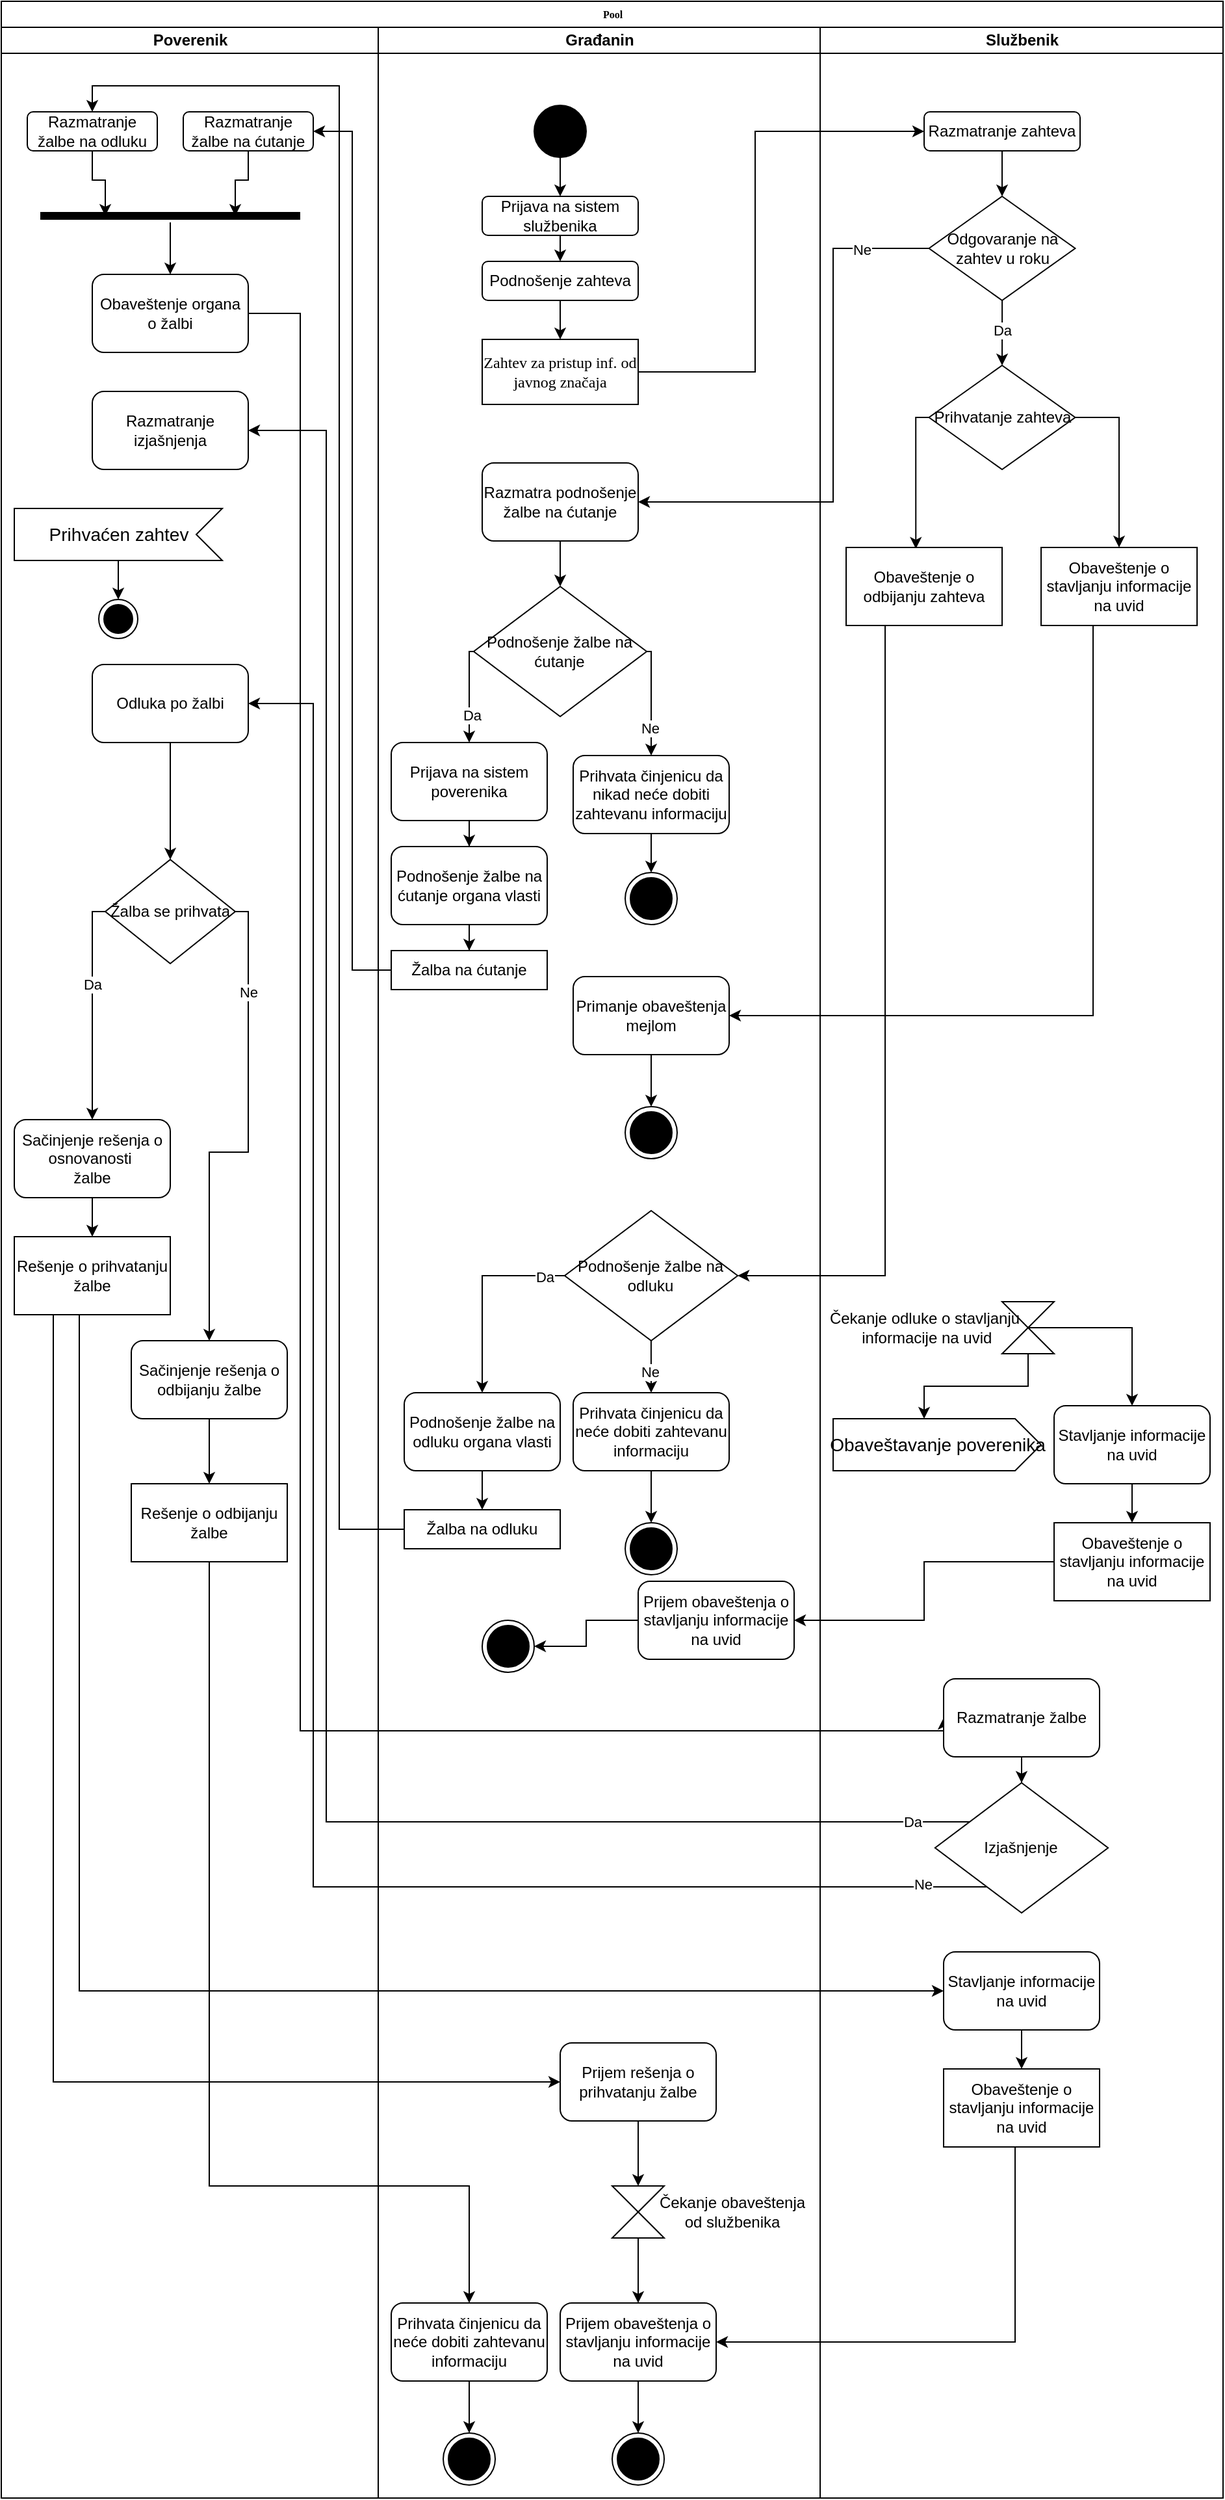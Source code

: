 <mxfile version="14.1.9" type="device"><diagram name="Page-1" id="74e2e168-ea6b-b213-b513-2b3c1d86103e"><mxGraphModel dx="2321" dy="682" grid="1" gridSize="10" guides="1" tooltips="1" connect="1" arrows="1" fold="1" page="1" pageScale="1" pageWidth="1100" pageHeight="850" background="#ffffff" math="0" shadow="0"><root><mxCell id="0"/><mxCell id="1" parent="0"/><mxCell id="77e6c97f196da883-1" value="Pool" style="swimlane;html=1;childLayout=stackLayout;startSize=20;rounded=0;shadow=0;labelBackgroundColor=none;strokeWidth=1;fontFamily=Verdana;fontSize=8;align=center;" parent="1" vertex="1"><mxGeometry x="-420" y="30" width="940" height="1920" as="geometry"/></mxCell><mxCell id="77e6c97f196da883-39" style="edgeStyle=orthogonalEdgeStyle;rounded=1;html=1;labelBackgroundColor=none;startArrow=none;startFill=0;startSize=5;endArrow=classicThin;endFill=1;endSize=5;jettySize=auto;orthogonalLoop=1;strokeWidth=1;fontFamily=Verdana;fontSize=8" parent="77e6c97f196da883-1" target="77e6c97f196da883-23" edge="1"><mxGeometry relative="1" as="geometry"><mxPoint x="600" y="690" as="sourcePoint"/></mxGeometry></mxCell><mxCell id="77e6c97f196da883-40" style="edgeStyle=orthogonalEdgeStyle;rounded=1;html=1;labelBackgroundColor=none;startArrow=none;startFill=0;startSize=5;endArrow=classicThin;endFill=1;endSize=5;jettySize=auto;orthogonalLoop=1;strokeWidth=1;fontFamily=Verdana;fontSize=8" parent="77e6c97f196da883-1" target="77e6c97f196da883-24" edge="1"><mxGeometry relative="1" as="geometry"><mxPoint x="770" y="690" as="sourcePoint"/></mxGeometry></mxCell><mxCell id="107ba76e4e335f99-1" style="edgeStyle=orthogonalEdgeStyle;rounded=1;html=1;labelBackgroundColor=none;startArrow=none;startFill=0;startSize=5;endArrow=classicThin;endFill=1;endSize=5;jettySize=auto;orthogonalLoop=1;strokeWidth=1;fontFamily=Verdana;fontSize=8" parent="77e6c97f196da883-1" target="77e6c97f196da883-18" edge="1"><mxGeometry relative="1" as="geometry"><mxPoint x="610" y="450" as="sourcePoint"/></mxGeometry></mxCell><mxCell id="107ba76e4e335f99-3" style="edgeStyle=orthogonalEdgeStyle;rounded=1;html=1;labelBackgroundColor=none;startArrow=none;startFill=0;startSize=5;endArrow=classicThin;endFill=1;endSize=5;jettySize=auto;orthogonalLoop=1;strokeColor=#000000;strokeWidth=1;fontFamily=Verdana;fontSize=8;fontColor=#000000;" parent="77e6c97f196da883-1" source="77e6c97f196da883-22" edge="1"><mxGeometry relative="1" as="geometry"><mxPoint x="610" y="610" as="targetPoint"/></mxGeometry></mxCell><mxCell id="PIoefmvvw6SAOjZN5eWs-14" style="edgeStyle=orthogonalEdgeStyle;rounded=0;orthogonalLoop=1;jettySize=auto;html=1;entryX=0;entryY=0.5;entryDx=0;entryDy=0;" edge="1" parent="77e6c97f196da883-1" source="PIoefmvvw6SAOjZN5eWs-10" target="PIoefmvvw6SAOjZN5eWs-13"><mxGeometry relative="1" as="geometry"><Array as="points"><mxPoint x="580" y="285"/><mxPoint x="580" y="100"/></Array></mxGeometry></mxCell><mxCell id="PIoefmvvw6SAOjZN5eWs-20" style="edgeStyle=orthogonalEdgeStyle;rounded=0;orthogonalLoop=1;jettySize=auto;html=1;entryX=1;entryY=0.5;entryDx=0;entryDy=0;" edge="1" parent="77e6c97f196da883-1" source="PIoefmvvw6SAOjZN5eWs-15" target="PIoefmvvw6SAOjZN5eWs-18"><mxGeometry relative="1" as="geometry"><Array as="points"><mxPoint x="640" y="190"/><mxPoint x="640" y="385"/></Array></mxGeometry></mxCell><mxCell id="PIoefmvvw6SAOjZN5eWs-21" value="Ne" style="edgeLabel;html=1;align=center;verticalAlign=middle;resizable=0;points=[];" vertex="1" connectable="0" parent="PIoefmvvw6SAOjZN5eWs-20"><mxGeometry x="-0.751" y="1" relative="1" as="geometry"><mxPoint as="offset"/></mxGeometry></mxCell><mxCell id="PIoefmvvw6SAOjZN5eWs-45" style="edgeStyle=orthogonalEdgeStyle;rounded=0;orthogonalLoop=1;jettySize=auto;html=1;entryX=1;entryY=0.5;entryDx=0;entryDy=0;" edge="1" parent="77e6c97f196da883-1" source="PIoefmvvw6SAOjZN5eWs-43" target="PIoefmvvw6SAOjZN5eWs-41"><mxGeometry relative="1" as="geometry"/></mxCell><mxCell id="PIoefmvvw6SAOjZN5eWs-4" value="Poverenik" style="swimlane;html=1;startSize=20;resizeWidth=0;" vertex="1" parent="77e6c97f196da883-1"><mxGeometry y="20" width="290" height="1900" as="geometry"/></mxCell><mxCell id="PIoefmvvw6SAOjZN5eWs-83" style="edgeStyle=orthogonalEdgeStyle;rounded=0;orthogonalLoop=1;jettySize=auto;html=1;entryX=0.75;entryY=0.5;entryDx=0;entryDy=0;entryPerimeter=0;" edge="1" parent="PIoefmvvw6SAOjZN5eWs-4" source="PIoefmvvw6SAOjZN5eWs-41" target="PIoefmvvw6SAOjZN5eWs-81"><mxGeometry relative="1" as="geometry"/></mxCell><mxCell id="PIoefmvvw6SAOjZN5eWs-41" value="Razmatranje žalbe na ćutanje" style="rounded=1;whiteSpace=wrap;html=1;" vertex="1" parent="PIoefmvvw6SAOjZN5eWs-4"><mxGeometry x="140" y="65" width="100" height="30" as="geometry"/></mxCell><mxCell id="PIoefmvvw6SAOjZN5eWs-82" style="edgeStyle=orthogonalEdgeStyle;rounded=0;orthogonalLoop=1;jettySize=auto;html=1;entryX=0.25;entryY=0.5;entryDx=0;entryDy=0;entryPerimeter=0;" edge="1" parent="PIoefmvvw6SAOjZN5eWs-4" source="PIoefmvvw6SAOjZN5eWs-79" target="PIoefmvvw6SAOjZN5eWs-81"><mxGeometry relative="1" as="geometry"/></mxCell><mxCell id="PIoefmvvw6SAOjZN5eWs-79" value="Razmatranje žalbe na odluku" style="rounded=1;whiteSpace=wrap;html=1;" vertex="1" parent="PIoefmvvw6SAOjZN5eWs-4"><mxGeometry x="20" y="65" width="100" height="30" as="geometry"/></mxCell><mxCell id="PIoefmvvw6SAOjZN5eWs-85" style="edgeStyle=orthogonalEdgeStyle;rounded=0;orthogonalLoop=1;jettySize=auto;html=1;entryX=0.5;entryY=0;entryDx=0;entryDy=0;" edge="1" parent="PIoefmvvw6SAOjZN5eWs-4" source="PIoefmvvw6SAOjZN5eWs-81" target="PIoefmvvw6SAOjZN5eWs-84"><mxGeometry relative="1" as="geometry"/></mxCell><mxCell id="PIoefmvvw6SAOjZN5eWs-81" value="" style="shape=line;html=1;strokeWidth=6;rounded=0;fillColor=#FFFFFF;" vertex="1" parent="PIoefmvvw6SAOjZN5eWs-4"><mxGeometry x="30" y="140" width="200" height="10" as="geometry"/></mxCell><mxCell id="PIoefmvvw6SAOjZN5eWs-84" value="Obaveštenje organa o žalbi" style="rounded=1;whiteSpace=wrap;html=1;strokeWidth=1;" vertex="1" parent="PIoefmvvw6SAOjZN5eWs-4"><mxGeometry x="70" y="190" width="120" height="60" as="geometry"/></mxCell><mxCell id="PIoefmvvw6SAOjZN5eWs-229" style="edgeStyle=orthogonalEdgeStyle;rounded=0;orthogonalLoop=1;jettySize=auto;html=1;startArrow=none;startFill=0;endArrow=classic;endFill=1;strokeColor=#000000;strokeWidth=1;" edge="1" parent="PIoefmvvw6SAOjZN5eWs-4" source="PIoefmvvw6SAOjZN5eWs-94" target="PIoefmvvw6SAOjZN5eWs-104"><mxGeometry relative="1" as="geometry"/></mxCell><mxCell id="PIoefmvvw6SAOjZN5eWs-94" value="Odluka po žalbi" style="rounded=1;whiteSpace=wrap;html=1;strokeWidth=1;" vertex="1" parent="PIoefmvvw6SAOjZN5eWs-4"><mxGeometry x="70" y="490" width="120" height="60" as="geometry"/></mxCell><mxCell id="PIoefmvvw6SAOjZN5eWs-100" value="Razmatranje izjašnjenja" style="rounded=1;whiteSpace=wrap;html=1;strokeWidth=1;" vertex="1" parent="PIoefmvvw6SAOjZN5eWs-4"><mxGeometry x="70" y="280" width="120" height="60" as="geometry"/></mxCell><mxCell id="PIoefmvvw6SAOjZN5eWs-107" style="edgeStyle=orthogonalEdgeStyle;rounded=0;orthogonalLoop=1;jettySize=auto;html=1;entryX=0.5;entryY=0;entryDx=0;entryDy=0;" edge="1" parent="PIoefmvvw6SAOjZN5eWs-4" source="PIoefmvvw6SAOjZN5eWs-104" target="PIoefmvvw6SAOjZN5eWs-106"><mxGeometry relative="1" as="geometry"><Array as="points"><mxPoint x="70" y="680"/></Array></mxGeometry></mxCell><mxCell id="PIoefmvvw6SAOjZN5eWs-193" value="Da" style="edgeLabel;html=1;align=center;verticalAlign=middle;resizable=0;points=[];" vertex="1" connectable="0" parent="PIoefmvvw6SAOjZN5eWs-107"><mxGeometry x="-0.231" relative="1" as="geometry"><mxPoint as="offset"/></mxGeometry></mxCell><mxCell id="PIoefmvvw6SAOjZN5eWs-216" style="edgeStyle=orthogonalEdgeStyle;rounded=0;orthogonalLoop=1;jettySize=auto;html=1;entryX=0.5;entryY=0;entryDx=0;entryDy=0;startArrow=none;startFill=0;endArrow=classic;endFill=1;strokeColor=#000000;strokeWidth=1;" edge="1" parent="PIoefmvvw6SAOjZN5eWs-4" source="PIoefmvvw6SAOjZN5eWs-104" target="PIoefmvvw6SAOjZN5eWs-215"><mxGeometry relative="1" as="geometry"><Array as="points"><mxPoint x="190" y="680"/><mxPoint x="190" y="865"/><mxPoint x="160" y="865"/></Array></mxGeometry></mxCell><mxCell id="PIoefmvvw6SAOjZN5eWs-217" value="Ne" style="edgeLabel;html=1;align=center;verticalAlign=middle;resizable=0;points=[];" vertex="1" connectable="0" parent="PIoefmvvw6SAOjZN5eWs-216"><mxGeometry x="-0.609" relative="1" as="geometry"><mxPoint y="-1" as="offset"/></mxGeometry></mxCell><mxCell id="PIoefmvvw6SAOjZN5eWs-104" value="Žalba se prihvata" style="rhombus;whiteSpace=wrap;html=1;strokeWidth=1;" vertex="1" parent="PIoefmvvw6SAOjZN5eWs-4"><mxGeometry x="80" y="640" width="100" height="80" as="geometry"/></mxCell><mxCell id="PIoefmvvw6SAOjZN5eWs-190" style="edgeStyle=orthogonalEdgeStyle;rounded=0;orthogonalLoop=1;jettySize=auto;html=1;" edge="1" parent="PIoefmvvw6SAOjZN5eWs-4" source="PIoefmvvw6SAOjZN5eWs-106" target="PIoefmvvw6SAOjZN5eWs-189"><mxGeometry relative="1" as="geometry"/></mxCell><mxCell id="PIoefmvvw6SAOjZN5eWs-106" value="Sačinjenje rešenja o osnovanosti&amp;nbsp;&lt;br&gt;žalbe" style="rounded=1;whiteSpace=wrap;html=1;strokeWidth=1;" vertex="1" parent="PIoefmvvw6SAOjZN5eWs-4"><mxGeometry x="10" y="840" width="120" height="60" as="geometry"/></mxCell><mxCell id="PIoefmvvw6SAOjZN5eWs-189" value="Rešenje o prihvatanju žalbe" style="rounded=0;whiteSpace=wrap;html=1;strokeWidth=1;" vertex="1" parent="PIoefmvvw6SAOjZN5eWs-4"><mxGeometry x="10" y="930" width="120" height="60" as="geometry"/></mxCell><mxCell id="PIoefmvvw6SAOjZN5eWs-219" style="edgeStyle=orthogonalEdgeStyle;rounded=0;orthogonalLoop=1;jettySize=auto;html=1;entryX=0.5;entryY=0;entryDx=0;entryDy=0;startArrow=none;startFill=0;endArrow=classic;endFill=1;strokeColor=#000000;strokeWidth=1;" edge="1" parent="PIoefmvvw6SAOjZN5eWs-4" source="PIoefmvvw6SAOjZN5eWs-215" target="PIoefmvvw6SAOjZN5eWs-218"><mxGeometry relative="1" as="geometry"/></mxCell><mxCell id="PIoefmvvw6SAOjZN5eWs-215" value="Sačinjenje rešenja o odbijanju žalbe" style="rounded=1;whiteSpace=wrap;html=1;strokeWidth=1;" vertex="1" parent="PIoefmvvw6SAOjZN5eWs-4"><mxGeometry x="100" y="1010" width="120" height="60" as="geometry"/></mxCell><mxCell id="PIoefmvvw6SAOjZN5eWs-218" value="Rešenje o odbijanju žalbe" style="rounded=0;whiteSpace=wrap;html=1;strokeWidth=1;" vertex="1" parent="PIoefmvvw6SAOjZN5eWs-4"><mxGeometry x="100" y="1120" width="120" height="60" as="geometry"/></mxCell><mxCell id="PIoefmvvw6SAOjZN5eWs-237" style="edgeStyle=orthogonalEdgeStyle;rounded=0;orthogonalLoop=1;jettySize=auto;html=1;entryX=0.5;entryY=0;entryDx=0;entryDy=0;startArrow=none;startFill=0;endArrow=classic;endFill=1;strokeColor=#000000;strokeWidth=1;" edge="1" parent="PIoefmvvw6SAOjZN5eWs-4" source="PIoefmvvw6SAOjZN5eWs-235" target="PIoefmvvw6SAOjZN5eWs-236"><mxGeometry relative="1" as="geometry"/></mxCell><mxCell id="PIoefmvvw6SAOjZN5eWs-235" value="Prihvaćen zahtev" style="html=1;shape=mxgraph.infographic.ribbonSimple;notch1=20;notch2=0;align=center;verticalAlign=middle;fontSize=14;fontStyle=0;flipH=1;fillColor=#FFFFFF;strokeWidth=1;" vertex="1" parent="PIoefmvvw6SAOjZN5eWs-4"><mxGeometry x="10" y="370" width="160" height="40" as="geometry"/></mxCell><mxCell id="PIoefmvvw6SAOjZN5eWs-236" value="" style="ellipse;html=1;shape=endState;fillColor=#000000;strokeColor=#000000;" vertex="1" parent="PIoefmvvw6SAOjZN5eWs-4"><mxGeometry x="75" y="440" width="30" height="30" as="geometry"/></mxCell><mxCell id="77e6c97f196da883-2" value="Građanin" style="swimlane;html=1;startSize=20;resizeWidth=0;" parent="77e6c97f196da883-1" vertex="1"><mxGeometry x="290" y="20" width="340" height="1900" as="geometry"/></mxCell><mxCell id="PIoefmvvw6SAOjZN5eWs-8" style="edgeStyle=orthogonalEdgeStyle;rounded=0;orthogonalLoop=1;jettySize=auto;html=1;entryX=0.5;entryY=0;entryDx=0;entryDy=0;" edge="1" parent="77e6c97f196da883-2" source="PIoefmvvw6SAOjZN5eWs-5" target="PIoefmvvw6SAOjZN5eWs-6"><mxGeometry relative="1" as="geometry"/></mxCell><mxCell id="PIoefmvvw6SAOjZN5eWs-5" value="" style="ellipse;whiteSpace=wrap;html=1;rounded=0;shadow=0;comic=0;labelBackgroundColor=none;strokeWidth=1;fillColor=#000000;fontFamily=Verdana;fontSize=12;align=center;" vertex="1" parent="77e6c97f196da883-2"><mxGeometry x="120" y="60" width="40" height="40" as="geometry"/></mxCell><mxCell id="PIoefmvvw6SAOjZN5eWs-9" style="edgeStyle=orthogonalEdgeStyle;rounded=0;orthogonalLoop=1;jettySize=auto;html=1;exitX=0.5;exitY=1;exitDx=0;exitDy=0;entryX=0.5;entryY=0;entryDx=0;entryDy=0;" edge="1" parent="77e6c97f196da883-2" source="PIoefmvvw6SAOjZN5eWs-6" target="PIoefmvvw6SAOjZN5eWs-7"><mxGeometry relative="1" as="geometry"/></mxCell><mxCell id="PIoefmvvw6SAOjZN5eWs-6" value="Prijava na sistem službenika" style="rounded=1;whiteSpace=wrap;html=1;" vertex="1" parent="77e6c97f196da883-2"><mxGeometry x="80" y="130" width="120" height="30" as="geometry"/></mxCell><mxCell id="PIoefmvvw6SAOjZN5eWs-11" style="edgeStyle=orthogonalEdgeStyle;rounded=0;orthogonalLoop=1;jettySize=auto;html=1;exitX=0.5;exitY=1;exitDx=0;exitDy=0;entryX=0.5;entryY=0;entryDx=0;entryDy=0;" edge="1" parent="77e6c97f196da883-2" source="PIoefmvvw6SAOjZN5eWs-7" target="PIoefmvvw6SAOjZN5eWs-10"><mxGeometry relative="1" as="geometry"/></mxCell><mxCell id="PIoefmvvw6SAOjZN5eWs-7" value="Podnošenje zahteva" style="rounded=1;whiteSpace=wrap;html=1;" vertex="1" parent="77e6c97f196da883-2"><mxGeometry x="80" y="180" width="120" height="30" as="geometry"/></mxCell><mxCell id="PIoefmvvw6SAOjZN5eWs-10" value="Zahtev za pristup inf. od javnog značaja" style="rounded=0;whiteSpace=wrap;html=1;shadow=0;comic=0;labelBackgroundColor=none;strokeWidth=1;fontFamily=Verdana;fontSize=12;align=center;arcSize=50;" vertex="1" parent="77e6c97f196da883-2"><mxGeometry x="80" y="240" width="120" height="50" as="geometry"/></mxCell><mxCell id="PIoefmvvw6SAOjZN5eWs-28" style="edgeStyle=orthogonalEdgeStyle;rounded=0;orthogonalLoop=1;jettySize=auto;html=1;entryX=0.5;entryY=0;entryDx=0;entryDy=0;" edge="1" parent="77e6c97f196da883-2" source="PIoefmvvw6SAOjZN5eWs-18" target="PIoefmvvw6SAOjZN5eWs-27"><mxGeometry relative="1" as="geometry"/></mxCell><mxCell id="PIoefmvvw6SAOjZN5eWs-18" value="Razmatra podnošenje žalbe na ćutanje" style="rounded=1;whiteSpace=wrap;html=1;" vertex="1" parent="77e6c97f196da883-2"><mxGeometry x="80" y="335" width="120" height="60" as="geometry"/></mxCell><mxCell id="PIoefmvvw6SAOjZN5eWs-36" style="edgeStyle=orthogonalEdgeStyle;rounded=0;orthogonalLoop=1;jettySize=auto;html=1;entryX=0.5;entryY=0;entryDx=0;entryDy=0;" edge="1" parent="77e6c97f196da883-2" source="PIoefmvvw6SAOjZN5eWs-27" target="PIoefmvvw6SAOjZN5eWs-30"><mxGeometry relative="1" as="geometry"><Array as="points"><mxPoint x="210" y="480"/><mxPoint x="210" y="560"/></Array></mxGeometry></mxCell><mxCell id="PIoefmvvw6SAOjZN5eWs-37" value="Ne" style="edgeLabel;html=1;align=center;verticalAlign=middle;resizable=0;points=[];" vertex="1" connectable="0" parent="PIoefmvvw6SAOjZN5eWs-36"><mxGeometry x="0.492" y="-1" relative="1" as="geometry"><mxPoint as="offset"/></mxGeometry></mxCell><mxCell id="PIoefmvvw6SAOjZN5eWs-39" style="edgeStyle=orthogonalEdgeStyle;rounded=0;orthogonalLoop=1;jettySize=auto;html=1;entryX=0.5;entryY=0;entryDx=0;entryDy=0;" edge="1" parent="77e6c97f196da883-2" source="PIoefmvvw6SAOjZN5eWs-27" target="PIoefmvvw6SAOjZN5eWs-186"><mxGeometry relative="1" as="geometry"><Array as="points"><mxPoint x="70" y="480"/><mxPoint x="70" y="550"/></Array></mxGeometry></mxCell><mxCell id="PIoefmvvw6SAOjZN5eWs-40" value="Da" style="edgeLabel;html=1;align=center;verticalAlign=middle;resizable=0;points=[];" vertex="1" connectable="0" parent="PIoefmvvw6SAOjZN5eWs-39"><mxGeometry x="0.436" y="2" relative="1" as="geometry"><mxPoint as="offset"/></mxGeometry></mxCell><mxCell id="PIoefmvvw6SAOjZN5eWs-27" value="Podnošenje žalbe na ćutanje" style="rhombus;whiteSpace=wrap;html=1;" vertex="1" parent="77e6c97f196da883-2"><mxGeometry x="73.44" y="430" width="133.13" height="100" as="geometry"/></mxCell><mxCell id="PIoefmvvw6SAOjZN5eWs-35" style="edgeStyle=orthogonalEdgeStyle;rounded=0;orthogonalLoop=1;jettySize=auto;html=1;entryX=0.5;entryY=0;entryDx=0;entryDy=0;" edge="1" parent="77e6c97f196da883-2" source="PIoefmvvw6SAOjZN5eWs-30" target="PIoefmvvw6SAOjZN5eWs-34"><mxGeometry relative="1" as="geometry"/></mxCell><mxCell id="PIoefmvvw6SAOjZN5eWs-30" value="Prihvata činjenicu da nikad neće dobiti zahtevanu informaciju" style="rounded=1;whiteSpace=wrap;html=1;" vertex="1" parent="77e6c97f196da883-2"><mxGeometry x="150" y="560" width="120" height="60" as="geometry"/></mxCell><mxCell id="PIoefmvvw6SAOjZN5eWs-34" value="" style="ellipse;html=1;shape=endState;fillColor=#000000;strokeColor=#000000;" vertex="1" parent="77e6c97f196da883-2"><mxGeometry x="190" y="650" width="40" height="40" as="geometry"/></mxCell><mxCell id="PIoefmvvw6SAOjZN5eWs-44" style="edgeStyle=orthogonalEdgeStyle;rounded=0;orthogonalLoop=1;jettySize=auto;html=1;entryX=0.5;entryY=0;entryDx=0;entryDy=0;" edge="1" parent="77e6c97f196da883-2" source="PIoefmvvw6SAOjZN5eWs-38" target="PIoefmvvw6SAOjZN5eWs-43"><mxGeometry relative="1" as="geometry"/></mxCell><mxCell id="PIoefmvvw6SAOjZN5eWs-38" value="Podnošenje žalbe na ćutanje organa vlasti" style="rounded=1;whiteSpace=wrap;html=1;" vertex="1" parent="77e6c97f196da883-2"><mxGeometry x="10" y="630" width="120" height="60" as="geometry"/></mxCell><mxCell id="PIoefmvvw6SAOjZN5eWs-43" value="Žalba na ćutanje" style="rounded=0;whiteSpace=wrap;html=1;" vertex="1" parent="77e6c97f196da883-2"><mxGeometry x="10" y="710" width="120" height="30" as="geometry"/></mxCell><mxCell id="PIoefmvvw6SAOjZN5eWs-51" value="Primanje obaveštenja mejlom" style="rounded=1;whiteSpace=wrap;html=1;" vertex="1" parent="77e6c97f196da883-2"><mxGeometry x="150" y="730" width="120" height="60" as="geometry"/></mxCell><mxCell id="PIoefmvvw6SAOjZN5eWs-57" value="" style="ellipse;html=1;shape=endState;fillColor=#000000;strokeColor=#000000;" vertex="1" parent="77e6c97f196da883-2"><mxGeometry x="190" y="830" width="40" height="40" as="geometry"/></mxCell><mxCell id="PIoefmvvw6SAOjZN5eWs-58" style="edgeStyle=orthogonalEdgeStyle;rounded=0;orthogonalLoop=1;jettySize=auto;html=1;" edge="1" parent="77e6c97f196da883-2" source="PIoefmvvw6SAOjZN5eWs-51" target="PIoefmvvw6SAOjZN5eWs-57"><mxGeometry relative="1" as="geometry"/></mxCell><mxCell id="PIoefmvvw6SAOjZN5eWs-69" style="edgeStyle=orthogonalEdgeStyle;rounded=0;orthogonalLoop=1;jettySize=auto;html=1;entryX=0.5;entryY=0;entryDx=0;entryDy=0;" edge="1" parent="77e6c97f196da883-2" source="PIoefmvvw6SAOjZN5eWs-65" target="PIoefmvvw6SAOjZN5eWs-68"><mxGeometry relative="1" as="geometry"><Array as="points"><mxPoint x="210" y="1020"/><mxPoint x="210" y="1020"/></Array></mxGeometry></mxCell><mxCell id="PIoefmvvw6SAOjZN5eWs-73" value="Ne" style="edgeLabel;html=1;align=center;verticalAlign=middle;resizable=0;points=[];" vertex="1" connectable="0" parent="PIoefmvvw6SAOjZN5eWs-69"><mxGeometry x="0.193" y="-1" relative="1" as="geometry"><mxPoint as="offset"/></mxGeometry></mxCell><mxCell id="PIoefmvvw6SAOjZN5eWs-75" style="edgeStyle=orthogonalEdgeStyle;rounded=0;orthogonalLoop=1;jettySize=auto;html=1;" edge="1" parent="77e6c97f196da883-2" source="PIoefmvvw6SAOjZN5eWs-65" target="PIoefmvvw6SAOjZN5eWs-74"><mxGeometry relative="1" as="geometry"/></mxCell><mxCell id="PIoefmvvw6SAOjZN5eWs-188" value="Da" style="edgeLabel;html=1;align=center;verticalAlign=middle;resizable=0;points=[];" vertex="1" connectable="0" parent="PIoefmvvw6SAOjZN5eWs-75"><mxGeometry x="-0.799" y="1" relative="1" as="geometry"><mxPoint as="offset"/></mxGeometry></mxCell><mxCell id="PIoefmvvw6SAOjZN5eWs-65" value="Podnošenje žalbe na odluku" style="rhombus;whiteSpace=wrap;html=1;" vertex="1" parent="77e6c97f196da883-2"><mxGeometry x="143.44" y="910" width="133.13" height="100" as="geometry"/></mxCell><mxCell id="PIoefmvvw6SAOjZN5eWs-72" style="edgeStyle=orthogonalEdgeStyle;rounded=0;orthogonalLoop=1;jettySize=auto;html=1;entryX=0.5;entryY=0;entryDx=0;entryDy=0;" edge="1" parent="77e6c97f196da883-2" source="PIoefmvvw6SAOjZN5eWs-68" target="PIoefmvvw6SAOjZN5eWs-71"><mxGeometry relative="1" as="geometry"/></mxCell><mxCell id="PIoefmvvw6SAOjZN5eWs-68" value="Prihvata činjenicu da neće dobiti zahtevanu informaciju" style="rounded=1;whiteSpace=wrap;html=1;" vertex="1" parent="77e6c97f196da883-2"><mxGeometry x="150" y="1050" width="120" height="60" as="geometry"/></mxCell><mxCell id="PIoefmvvw6SAOjZN5eWs-71" value="" style="ellipse;html=1;shape=endState;fillColor=#000000;strokeColor=#000000;" vertex="1" parent="77e6c97f196da883-2"><mxGeometry x="190.01" y="1150" width="40" height="40" as="geometry"/></mxCell><mxCell id="PIoefmvvw6SAOjZN5eWs-77" style="edgeStyle=orthogonalEdgeStyle;rounded=0;orthogonalLoop=1;jettySize=auto;html=1;entryX=0.5;entryY=0;entryDx=0;entryDy=0;" edge="1" parent="77e6c97f196da883-2" source="PIoefmvvw6SAOjZN5eWs-74" target="PIoefmvvw6SAOjZN5eWs-76"><mxGeometry relative="1" as="geometry"/></mxCell><mxCell id="PIoefmvvw6SAOjZN5eWs-74" value="Podnošenje žalbe na odluku organa vlasti" style="rounded=1;whiteSpace=wrap;html=1;" vertex="1" parent="77e6c97f196da883-2"><mxGeometry x="20" y="1050" width="120" height="60" as="geometry"/></mxCell><mxCell id="PIoefmvvw6SAOjZN5eWs-76" value="Žalba na odluku" style="rounded=0;whiteSpace=wrap;html=1;" vertex="1" parent="77e6c97f196da883-2"><mxGeometry x="20" y="1140" width="120" height="30" as="geometry"/></mxCell><mxCell id="PIoefmvvw6SAOjZN5eWs-187" style="edgeStyle=orthogonalEdgeStyle;rounded=0;orthogonalLoop=1;jettySize=auto;html=1;" edge="1" parent="77e6c97f196da883-2" source="PIoefmvvw6SAOjZN5eWs-186" target="PIoefmvvw6SAOjZN5eWs-38"><mxGeometry relative="1" as="geometry"/></mxCell><mxCell id="PIoefmvvw6SAOjZN5eWs-186" value="Prijava na sistem poverenika" style="rounded=1;whiteSpace=wrap;html=1;" vertex="1" parent="77e6c97f196da883-2"><mxGeometry x="10" y="550" width="120" height="60" as="geometry"/></mxCell><mxCell id="PIoefmvvw6SAOjZN5eWs-209" style="edgeStyle=orthogonalEdgeStyle;rounded=0;orthogonalLoop=1;jettySize=auto;html=1;entryX=0.5;entryY=0;entryDx=0;entryDy=0;startArrow=none;startFill=0;endArrow=classic;endFill=1;strokeColor=#000000;strokeWidth=1;" edge="1" parent="77e6c97f196da883-2" source="PIoefmvvw6SAOjZN5eWs-207" target="PIoefmvvw6SAOjZN5eWs-208"><mxGeometry relative="1" as="geometry"/></mxCell><mxCell id="PIoefmvvw6SAOjZN5eWs-207" value="Prijem rešenja o prihvatanju žalbe" style="rounded=1;whiteSpace=wrap;html=1;strokeWidth=1;" vertex="1" parent="77e6c97f196da883-2"><mxGeometry x="140" y="1550" width="120" height="60" as="geometry"/></mxCell><mxCell id="PIoefmvvw6SAOjZN5eWs-213" style="edgeStyle=orthogonalEdgeStyle;rounded=0;orthogonalLoop=1;jettySize=auto;html=1;entryX=0.5;entryY=0;entryDx=0;entryDy=0;startArrow=none;startFill=0;endArrow=classic;endFill=1;strokeColor=#000000;strokeWidth=1;" edge="1" parent="77e6c97f196da883-2" source="PIoefmvvw6SAOjZN5eWs-208" target="PIoefmvvw6SAOjZN5eWs-212"><mxGeometry relative="1" as="geometry"/></mxCell><mxCell id="PIoefmvvw6SAOjZN5eWs-208" value="" style="shape=collate;whiteSpace=wrap;html=1;strokeWidth=1;" vertex="1" parent="77e6c97f196da883-2"><mxGeometry x="180" y="1660" width="40" height="40" as="geometry"/></mxCell><mxCell id="PIoefmvvw6SAOjZN5eWs-210" value="Čekanje obaveštenja &lt;br&gt;od službenika" style="text;html=1;align=center;verticalAlign=middle;resizable=0;points=[];autosize=1;" vertex="1" parent="77e6c97f196da883-2"><mxGeometry x="206.57" y="1665" width="130" height="30" as="geometry"/></mxCell><mxCell id="PIoefmvvw6SAOjZN5eWs-227" style="edgeStyle=orthogonalEdgeStyle;rounded=0;orthogonalLoop=1;jettySize=auto;html=1;entryX=0.5;entryY=0;entryDx=0;entryDy=0;startArrow=none;startFill=0;endArrow=classic;endFill=1;strokeColor=#000000;strokeWidth=1;" edge="1" parent="77e6c97f196da883-2" source="PIoefmvvw6SAOjZN5eWs-212" target="PIoefmvvw6SAOjZN5eWs-226"><mxGeometry relative="1" as="geometry"/></mxCell><mxCell id="PIoefmvvw6SAOjZN5eWs-212" value="Prijem obaveštenja o stavljanju informacije na uvid" style="rounded=1;whiteSpace=wrap;html=1;strokeWidth=1;" vertex="1" parent="77e6c97f196da883-2"><mxGeometry x="140" y="1750" width="120" height="60" as="geometry"/></mxCell><mxCell id="PIoefmvvw6SAOjZN5eWs-223" value="Prihvata činjenicu da neće dobiti zahtevanu informaciju" style="rounded=1;whiteSpace=wrap;html=1;" vertex="1" parent="77e6c97f196da883-2"><mxGeometry x="10" y="1750" width="120" height="60" as="geometry"/></mxCell><mxCell id="PIoefmvvw6SAOjZN5eWs-224" value="" style="ellipse;html=1;shape=endState;fillColor=#000000;strokeColor=#000000;" vertex="1" parent="77e6c97f196da883-2"><mxGeometry x="50.01" y="1850" width="40" height="40" as="geometry"/></mxCell><mxCell id="PIoefmvvw6SAOjZN5eWs-222" style="edgeStyle=orthogonalEdgeStyle;rounded=0;orthogonalLoop=1;jettySize=auto;html=1;entryX=0.5;entryY=0;entryDx=0;entryDy=0;" edge="1" parent="77e6c97f196da883-2" source="PIoefmvvw6SAOjZN5eWs-223" target="PIoefmvvw6SAOjZN5eWs-224"><mxGeometry relative="1" as="geometry"/></mxCell><mxCell id="PIoefmvvw6SAOjZN5eWs-226" value="" style="ellipse;html=1;shape=endState;fillColor=#000000;strokeColor=#000000;" vertex="1" parent="77e6c97f196da883-2"><mxGeometry x="180" y="1850" width="40" height="40" as="geometry"/></mxCell><mxCell id="PIoefmvvw6SAOjZN5eWs-248" style="edgeStyle=orthogonalEdgeStyle;rounded=0;orthogonalLoop=1;jettySize=auto;html=1;startArrow=none;startFill=0;endArrow=classic;endFill=1;strokeColor=#000000;strokeWidth=1;" edge="1" parent="77e6c97f196da883-2" source="PIoefmvvw6SAOjZN5eWs-245" target="PIoefmvvw6SAOjZN5eWs-247"><mxGeometry relative="1" as="geometry"/></mxCell><mxCell id="PIoefmvvw6SAOjZN5eWs-245" value="Prijem obaveštenja o stavljanju informacije na uvid" style="rounded=1;whiteSpace=wrap;html=1;strokeWidth=1;" vertex="1" parent="77e6c97f196da883-2"><mxGeometry x="200" y="1195" width="120" height="60" as="geometry"/></mxCell><mxCell id="PIoefmvvw6SAOjZN5eWs-247" value="" style="ellipse;html=1;shape=endState;fillColor=#000000;strokeColor=#000000;" vertex="1" parent="77e6c97f196da883-2"><mxGeometry x="80.0" y="1225" width="40" height="40" as="geometry"/></mxCell><mxCell id="PIoefmvvw6SAOjZN5eWs-62" style="edgeStyle=orthogonalEdgeStyle;rounded=0;orthogonalLoop=1;jettySize=auto;html=1;entryX=1;entryY=0.5;entryDx=0;entryDy=0;" edge="1" parent="77e6c97f196da883-1" source="PIoefmvvw6SAOjZN5eWs-46" target="PIoefmvvw6SAOjZN5eWs-51"><mxGeometry relative="1" as="geometry"><Array as="points"><mxPoint x="840" y="780"/></Array></mxGeometry></mxCell><mxCell id="PIoefmvvw6SAOjZN5eWs-66" style="edgeStyle=orthogonalEdgeStyle;rounded=0;orthogonalLoop=1;jettySize=auto;html=1;entryX=1;entryY=0.5;entryDx=0;entryDy=0;" edge="1" parent="77e6c97f196da883-1" source="PIoefmvvw6SAOjZN5eWs-48" target="PIoefmvvw6SAOjZN5eWs-65"><mxGeometry relative="1" as="geometry"><Array as="points"><mxPoint x="680" y="980"/></Array></mxGeometry></mxCell><mxCell id="PIoefmvvw6SAOjZN5eWs-80" style="edgeStyle=orthogonalEdgeStyle;rounded=0;orthogonalLoop=1;jettySize=auto;html=1;entryX=0.5;entryY=0;entryDx=0;entryDy=0;" edge="1" parent="77e6c97f196da883-1" source="PIoefmvvw6SAOjZN5eWs-76" target="PIoefmvvw6SAOjZN5eWs-79"><mxGeometry relative="1" as="geometry"><mxPoint x="260" y="69" as="targetPoint"/><Array as="points"><mxPoint x="260" y="1175"/><mxPoint x="260" y="65"/><mxPoint x="70" y="65"/></Array></mxGeometry></mxCell><mxCell id="PIoefmvvw6SAOjZN5eWs-95" style="edgeStyle=orthogonalEdgeStyle;rounded=0;orthogonalLoop=1;jettySize=auto;html=1;entryX=1;entryY=0.5;entryDx=0;entryDy=0;" edge="1" parent="77e6c97f196da883-1" source="PIoefmvvw6SAOjZN5eWs-89" target="PIoefmvvw6SAOjZN5eWs-94"><mxGeometry relative="1" as="geometry"><Array as="points"><mxPoint x="240" y="1450"/><mxPoint x="240" y="540"/></Array></mxGeometry></mxCell><mxCell id="PIoefmvvw6SAOjZN5eWs-96" value="Ne" style="edgeLabel;html=1;align=center;verticalAlign=middle;resizable=0;points=[];" vertex="1" connectable="0" parent="PIoefmvvw6SAOjZN5eWs-95"><mxGeometry x="-0.933" y="-2" relative="1" as="geometry"><mxPoint as="offset"/></mxGeometry></mxCell><mxCell id="PIoefmvvw6SAOjZN5eWs-101" style="edgeStyle=orthogonalEdgeStyle;rounded=0;orthogonalLoop=1;jettySize=auto;html=1;entryX=1;entryY=0.5;entryDx=0;entryDy=0;" edge="1" parent="77e6c97f196da883-1" source="PIoefmvvw6SAOjZN5eWs-89" target="PIoefmvvw6SAOjZN5eWs-100"><mxGeometry relative="1" as="geometry"><Array as="points"><mxPoint x="250" y="1400"/><mxPoint x="250" y="330"/></Array></mxGeometry></mxCell><mxCell id="PIoefmvvw6SAOjZN5eWs-102" value="Da" style="edgeLabel;html=1;align=center;verticalAlign=middle;resizable=0;points=[];" vertex="1" connectable="0" parent="PIoefmvvw6SAOjZN5eWs-101"><mxGeometry x="-0.946" relative="1" as="geometry"><mxPoint as="offset"/></mxGeometry></mxCell><mxCell id="PIoefmvvw6SAOjZN5eWs-206" style="edgeStyle=orthogonalEdgeStyle;rounded=0;orthogonalLoop=1;jettySize=auto;html=1;startArrow=none;startFill=0;endArrow=classic;endFill=1;strokeColor=#000000;strokeWidth=1;" edge="1" parent="77e6c97f196da883-1" source="PIoefmvvw6SAOjZN5eWs-189" target="PIoefmvvw6SAOjZN5eWs-203"><mxGeometry relative="1" as="geometry"><mxPoint x="705" y="1530" as="targetPoint"/><Array as="points"><mxPoint x="60" y="1530"/></Array></mxGeometry></mxCell><mxCell id="PIoefmvvw6SAOjZN5eWs-211" style="edgeStyle=orthogonalEdgeStyle;rounded=0;orthogonalLoop=1;jettySize=auto;html=1;startArrow=none;startFill=0;endArrow=classic;endFill=1;strokeColor=#000000;strokeWidth=1;" edge="1" parent="77e6c97f196da883-1" source="PIoefmvvw6SAOjZN5eWs-189" target="PIoefmvvw6SAOjZN5eWs-207"><mxGeometry relative="1" as="geometry"><Array as="points"><mxPoint x="40" y="1600"/></Array></mxGeometry></mxCell><mxCell id="PIoefmvvw6SAOjZN5eWs-214" style="edgeStyle=orthogonalEdgeStyle;rounded=0;orthogonalLoop=1;jettySize=auto;html=1;entryX=1;entryY=0.5;entryDx=0;entryDy=0;startArrow=none;startFill=0;endArrow=classic;endFill=1;strokeColor=#000000;strokeWidth=1;" edge="1" parent="77e6c97f196da883-1" source="PIoefmvvw6SAOjZN5eWs-204" target="PIoefmvvw6SAOjZN5eWs-212"><mxGeometry relative="1" as="geometry"><Array as="points"><mxPoint x="780" y="1800"/></Array></mxGeometry></mxCell><mxCell id="PIoefmvvw6SAOjZN5eWs-225" style="edgeStyle=orthogonalEdgeStyle;rounded=0;orthogonalLoop=1;jettySize=auto;html=1;startArrow=none;startFill=0;endArrow=classic;endFill=1;strokeColor=#000000;strokeWidth=1;" edge="1" parent="77e6c97f196da883-1" source="PIoefmvvw6SAOjZN5eWs-218" target="PIoefmvvw6SAOjZN5eWs-223"><mxGeometry relative="1" as="geometry"><Array as="points"><mxPoint x="160" y="1680"/><mxPoint x="360" y="1680"/></Array></mxGeometry></mxCell><mxCell id="PIoefmvvw6SAOjZN5eWs-239" style="edgeStyle=orthogonalEdgeStyle;rounded=0;orthogonalLoop=1;jettySize=auto;html=1;entryX=0;entryY=0.5;entryDx=0;entryDy=0;startArrow=none;startFill=0;endArrow=classic;endFill=1;strokeColor=#000000;strokeWidth=1;" edge="1" parent="77e6c97f196da883-1" source="PIoefmvvw6SAOjZN5eWs-84" target="PIoefmvvw6SAOjZN5eWs-86"><mxGeometry relative="1" as="geometry"><Array as="points"><mxPoint x="230" y="240"/><mxPoint x="230" y="1330"/><mxPoint x="725" y="1330"/></Array></mxGeometry></mxCell><mxCell id="PIoefmvvw6SAOjZN5eWs-3" value="Službenik" style="swimlane;html=1;startSize=20;resizeWidth=0;" vertex="1" parent="77e6c97f196da883-1"><mxGeometry x="630" y="20" width="310" height="1900" as="geometry"/></mxCell><mxCell id="PIoefmvvw6SAOjZN5eWs-16" style="edgeStyle=orthogonalEdgeStyle;rounded=0;orthogonalLoop=1;jettySize=auto;html=1;entryX=0.5;entryY=0;entryDx=0;entryDy=0;" edge="1" parent="PIoefmvvw6SAOjZN5eWs-3" source="PIoefmvvw6SAOjZN5eWs-13" target="PIoefmvvw6SAOjZN5eWs-15"><mxGeometry relative="1" as="geometry"/></mxCell><mxCell id="PIoefmvvw6SAOjZN5eWs-13" value="Razmatranje zahteva" style="rounded=1;whiteSpace=wrap;html=1;" vertex="1" parent="PIoefmvvw6SAOjZN5eWs-3"><mxGeometry x="80" y="65" width="120" height="30" as="geometry"/></mxCell><mxCell id="PIoefmvvw6SAOjZN5eWs-24" style="edgeStyle=orthogonalEdgeStyle;rounded=0;orthogonalLoop=1;jettySize=auto;html=1;entryX=0.5;entryY=0;entryDx=0;entryDy=0;" edge="1" parent="PIoefmvvw6SAOjZN5eWs-3" source="PIoefmvvw6SAOjZN5eWs-15" target="PIoefmvvw6SAOjZN5eWs-23"><mxGeometry relative="1" as="geometry"/></mxCell><mxCell id="PIoefmvvw6SAOjZN5eWs-25" value="Da" style="edgeLabel;html=1;align=center;verticalAlign=middle;resizable=0;points=[];" vertex="1" connectable="0" parent="PIoefmvvw6SAOjZN5eWs-24"><mxGeometry x="-0.196" relative="1" as="geometry"><mxPoint y="3" as="offset"/></mxGeometry></mxCell><mxCell id="PIoefmvvw6SAOjZN5eWs-15" value="Odgovaranje na zahtev u roku" style="rhombus;whiteSpace=wrap;html=1;" vertex="1" parent="PIoefmvvw6SAOjZN5eWs-3"><mxGeometry x="83.75" y="130" width="112.5" height="80" as="geometry"/></mxCell><mxCell id="PIoefmvvw6SAOjZN5eWs-49" style="edgeStyle=orthogonalEdgeStyle;rounded=0;orthogonalLoop=1;jettySize=auto;html=1;entryX=0.5;entryY=0;entryDx=0;entryDy=0;" edge="1" parent="PIoefmvvw6SAOjZN5eWs-3" source="PIoefmvvw6SAOjZN5eWs-23" target="PIoefmvvw6SAOjZN5eWs-46"><mxGeometry relative="1" as="geometry"><Array as="points"><mxPoint x="230" y="300"/></Array></mxGeometry></mxCell><mxCell id="PIoefmvvw6SAOjZN5eWs-50" style="edgeStyle=orthogonalEdgeStyle;rounded=0;orthogonalLoop=1;jettySize=auto;html=1;entryX=0.447;entryY=0.017;entryDx=0;entryDy=0;entryPerimeter=0;" edge="1" parent="PIoefmvvw6SAOjZN5eWs-3" source="PIoefmvvw6SAOjZN5eWs-23" target="PIoefmvvw6SAOjZN5eWs-48"><mxGeometry relative="1" as="geometry"><Array as="points"><mxPoint x="74" y="300"/></Array></mxGeometry></mxCell><mxCell id="PIoefmvvw6SAOjZN5eWs-23" value="Prihvatanje zahteva" style="rhombus;whiteSpace=wrap;html=1;" vertex="1" parent="PIoefmvvw6SAOjZN5eWs-3"><mxGeometry x="83.75" y="260" width="112.5" height="80" as="geometry"/></mxCell><mxCell id="PIoefmvvw6SAOjZN5eWs-46" value="Obaveštenje o stavljanju informacije na uvid" style="rounded=0;whiteSpace=wrap;html=1;" vertex="1" parent="PIoefmvvw6SAOjZN5eWs-3"><mxGeometry x="170" y="400" width="120" height="60" as="geometry"/></mxCell><mxCell id="PIoefmvvw6SAOjZN5eWs-48" value="Obaveštenje o odbijanju zahteva" style="rounded=0;whiteSpace=wrap;html=1;" vertex="1" parent="PIoefmvvw6SAOjZN5eWs-3"><mxGeometry x="20" y="400" width="120" height="60" as="geometry"/></mxCell><mxCell id="PIoefmvvw6SAOjZN5eWs-90" style="edgeStyle=orthogonalEdgeStyle;rounded=0;orthogonalLoop=1;jettySize=auto;html=1;entryX=0.5;entryY=0;entryDx=0;entryDy=0;" edge="1" parent="PIoefmvvw6SAOjZN5eWs-3" source="PIoefmvvw6SAOjZN5eWs-86" target="PIoefmvvw6SAOjZN5eWs-89"><mxGeometry relative="1" as="geometry"/></mxCell><mxCell id="PIoefmvvw6SAOjZN5eWs-86" value="Razmatranje žalbe" style="rounded=1;whiteSpace=wrap;html=1;strokeWidth=1;" vertex="1" parent="PIoefmvvw6SAOjZN5eWs-3"><mxGeometry x="95" y="1270" width="120" height="60" as="geometry"/></mxCell><mxCell id="PIoefmvvw6SAOjZN5eWs-89" value="Izjašnjenje" style="rhombus;whiteSpace=wrap;html=1;" vertex="1" parent="PIoefmvvw6SAOjZN5eWs-3"><mxGeometry x="88.43" y="1350" width="133.13" height="100" as="geometry"/></mxCell><mxCell id="PIoefmvvw6SAOjZN5eWs-205" style="edgeStyle=orthogonalEdgeStyle;rounded=0;orthogonalLoop=1;jettySize=auto;html=1;startArrow=none;startFill=0;endArrow=classic;endFill=1;strokeColor=#000000;strokeWidth=1;" edge="1" parent="PIoefmvvw6SAOjZN5eWs-3" source="PIoefmvvw6SAOjZN5eWs-203" target="PIoefmvvw6SAOjZN5eWs-204"><mxGeometry relative="1" as="geometry"/></mxCell><mxCell id="PIoefmvvw6SAOjZN5eWs-203" value="Stavljanje informacije na uvid" style="rounded=1;whiteSpace=wrap;html=1;strokeWidth=1;" vertex="1" parent="PIoefmvvw6SAOjZN5eWs-3"><mxGeometry x="95" y="1480" width="120" height="60" as="geometry"/></mxCell><mxCell id="PIoefmvvw6SAOjZN5eWs-204" value="Obaveštenje o stavljanju informacije na uvid" style="rounded=0;whiteSpace=wrap;html=1;" vertex="1" parent="PIoefmvvw6SAOjZN5eWs-3"><mxGeometry x="95" y="1570" width="120" height="60" as="geometry"/></mxCell><mxCell id="PIoefmvvw6SAOjZN5eWs-234" style="edgeStyle=orthogonalEdgeStyle;rounded=0;orthogonalLoop=1;jettySize=auto;html=1;entryX=0;entryY=0;entryDx=70;entryDy=0;entryPerimeter=0;startArrow=none;startFill=0;endArrow=classic;endFill=1;strokeColor=#000000;strokeWidth=1;" edge="1" parent="PIoefmvvw6SAOjZN5eWs-3" source="PIoefmvvw6SAOjZN5eWs-231" target="PIoefmvvw6SAOjZN5eWs-233"><mxGeometry relative="1" as="geometry"/></mxCell><mxCell id="PIoefmvvw6SAOjZN5eWs-231" value="" style="shape=collate;whiteSpace=wrap;html=1;strokeWidth=1;" vertex="1" parent="PIoefmvvw6SAOjZN5eWs-3"><mxGeometry x="140" y="980" width="40" height="40" as="geometry"/></mxCell><mxCell id="PIoefmvvw6SAOjZN5eWs-240" style="edgeStyle=orthogonalEdgeStyle;rounded=0;orthogonalLoop=1;jettySize=auto;html=1;entryX=0.5;entryY=0;entryDx=0;entryDy=0;startArrow=none;startFill=0;endArrow=classic;endFill=1;strokeColor=#000000;strokeWidth=1;" edge="1" parent="PIoefmvvw6SAOjZN5eWs-3" source="PIoefmvvw6SAOjZN5eWs-232" target="PIoefmvvw6SAOjZN5eWs-238"><mxGeometry relative="1" as="geometry"/></mxCell><mxCell id="PIoefmvvw6SAOjZN5eWs-232" value="Čekanje odluke o stavljanju&lt;br&gt;&amp;nbsp;informacije na uvid" style="text;html=1;align=center;verticalAlign=middle;resizable=0;points=[];autosize=1;" vertex="1" parent="PIoefmvvw6SAOjZN5eWs-3"><mxGeometry y="985" width="160" height="30" as="geometry"/></mxCell><mxCell id="PIoefmvvw6SAOjZN5eWs-233" value="Obaveštavanje poverenika" style="html=1;shape=mxgraph.infographic.ribbonSimple;notch1=0;notch2=20;align=center;verticalAlign=middle;fontSize=14;fontStyle=0;fillColor=#FFFFFF;strokeWidth=1;" vertex="1" parent="PIoefmvvw6SAOjZN5eWs-3"><mxGeometry x="10" y="1070" width="160" height="40" as="geometry"/></mxCell><mxCell id="PIoefmvvw6SAOjZN5eWs-242" style="edgeStyle=orthogonalEdgeStyle;rounded=0;orthogonalLoop=1;jettySize=auto;html=1;entryX=0.5;entryY=0;entryDx=0;entryDy=0;startArrow=none;startFill=0;endArrow=classic;endFill=1;strokeColor=#000000;strokeWidth=1;" edge="1" parent="PIoefmvvw6SAOjZN5eWs-3" source="PIoefmvvw6SAOjZN5eWs-238" target="PIoefmvvw6SAOjZN5eWs-241"><mxGeometry relative="1" as="geometry"/></mxCell><mxCell id="PIoefmvvw6SAOjZN5eWs-238" value="Stavljanje informacije na uvid" style="rounded=1;whiteSpace=wrap;html=1;strokeWidth=1;" vertex="1" parent="PIoefmvvw6SAOjZN5eWs-3"><mxGeometry x="180" y="1060" width="120" height="60" as="geometry"/></mxCell><mxCell id="PIoefmvvw6SAOjZN5eWs-241" value="Obaveštenje o stavljanju informacije na uvid" style="rounded=0;whiteSpace=wrap;html=1;" vertex="1" parent="PIoefmvvw6SAOjZN5eWs-3"><mxGeometry x="180" y="1150" width="120" height="60" as="geometry"/></mxCell><mxCell id="PIoefmvvw6SAOjZN5eWs-246" style="edgeStyle=orthogonalEdgeStyle;rounded=0;orthogonalLoop=1;jettySize=auto;html=1;entryX=1;entryY=0.5;entryDx=0;entryDy=0;startArrow=none;startFill=0;endArrow=classic;endFill=1;strokeColor=#000000;strokeWidth=1;" edge="1" parent="77e6c97f196da883-1" source="PIoefmvvw6SAOjZN5eWs-241" target="PIoefmvvw6SAOjZN5eWs-245"><mxGeometry relative="1" as="geometry"/></mxCell></root></mxGraphModel></diagram></mxfile>